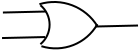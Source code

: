 <?xml version="1.0" encoding="UTF-8"?>
<dia:diagram xmlns:dia="http://www.lysator.liu.se/~alla/dia/">
  <dia:layer name="Background" visible="true" active="true">
    <dia:object type="Standard - Arc" version="0" id="O0">
      <dia:attribute name="obj_pos">
        <dia:point val="4.05,2.05"/>
      </dia:attribute>
      <dia:attribute name="obj_bb">
        <dia:rectangle val="4,2;4.56,4.05"/>
      </dia:attribute>
      <dia:attribute name="conn_endpoints">
        <dia:point val="4.05,2.05"/>
        <dia:point val="4.05,4"/>
      </dia:attribute>
      <dia:attribute name="curve_distance">
        <dia:real val="-0.46"/>
      </dia:attribute>
      <dia:attribute name="line_width">
        <dia:real val="0.1"/>
      </dia:attribute>
    </dia:object>
    <dia:object type="Standard - Line" version="0" id="O1">
      <dia:attribute name="obj_pos">
        <dia:point val="2.175,2.416"/>
      </dia:attribute>
      <dia:attribute name="obj_bb">
        <dia:rectangle val="2.124,2.315;4.376,2.467"/>
      </dia:attribute>
      <dia:attribute name="conn_endpoints">
        <dia:point val="2.175,2.416"/>
        <dia:point val="4.325,2.366"/>
      </dia:attribute>
      <dia:attribute name="numcp">
        <dia:int val="1"/>
      </dia:attribute>
    </dia:object>
    <dia:object type="Standard - Line" version="0" id="O2">
      <dia:attribute name="obj_pos">
        <dia:point val="2.131,3.692"/>
      </dia:attribute>
      <dia:attribute name="obj_bb">
        <dia:rectangle val="2.08,3.591;4.332,3.743"/>
      </dia:attribute>
      <dia:attribute name="conn_endpoints">
        <dia:point val="2.131,3.692"/>
        <dia:point val="4.281,3.642"/>
      </dia:attribute>
      <dia:attribute name="numcp">
        <dia:int val="1"/>
      </dia:attribute>
    </dia:object>
    <dia:object type="Standard - Arc" version="0" id="O3">
      <dia:attribute name="obj_pos">
        <dia:point val="4,2"/>
      </dia:attribute>
      <dia:attribute name="obj_bb">
        <dia:rectangle val="3.936,1.84;6.964,3.164"/>
      </dia:attribute>
      <dia:attribute name="conn_endpoints">
        <dia:point val="4,2"/>
        <dia:point val="6.9,3.1"/>
      </dia:attribute>
      <dia:attribute name="curve_distance">
        <dia:real val="-0.53"/>
      </dia:attribute>
      <dia:attribute name="line_width">
        <dia:real val="0.1"/>
      </dia:attribute>
    </dia:object>
    <dia:object type="Standard - Arc" version="0" id="O4">
      <dia:attribute name="obj_pos">
        <dia:point val="6.9,3"/>
      </dia:attribute>
      <dia:attribute name="obj_bb">
        <dia:rectangle val="4.035,2.935;6.965,4.26"/>
      </dia:attribute>
      <dia:attribute name="conn_endpoints">
        <dia:point val="6.9,3"/>
        <dia:point val="4.1,4.1"/>
      </dia:attribute>
      <dia:attribute name="curve_distance">
        <dia:real val="-0.53"/>
      </dia:attribute>
      <dia:attribute name="line_width">
        <dia:real val="0.1"/>
      </dia:attribute>
    </dia:object>
    <dia:object type="Standard - Line" version="0" id="O5">
      <dia:attribute name="obj_pos">
        <dia:point val="6.781,3.116"/>
      </dia:attribute>
      <dia:attribute name="obj_bb">
        <dia:rectangle val="6.73,3.015;8.982,3.167"/>
      </dia:attribute>
      <dia:attribute name="conn_endpoints">
        <dia:point val="6.781,3.116"/>
        <dia:point val="8.931,3.066"/>
      </dia:attribute>
      <dia:attribute name="numcp">
        <dia:int val="1"/>
      </dia:attribute>
    </dia:object>
  </dia:layer>
</dia:diagram>
